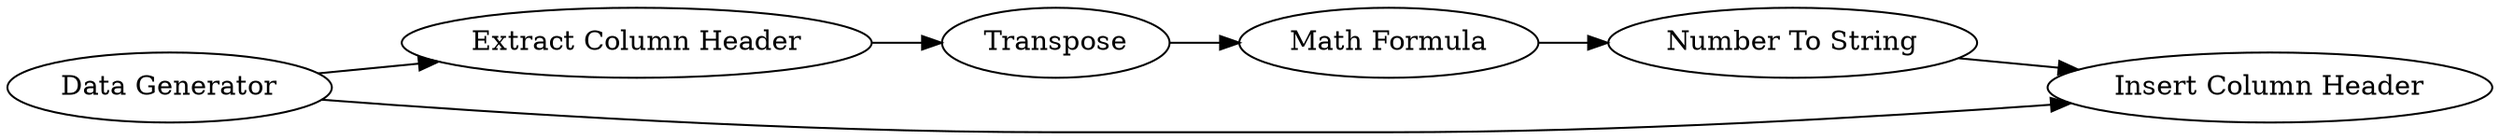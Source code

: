 digraph {
	4 -> 5
	3 -> 4
	5 -> 6
	1 -> 2
	6 -> 2
	1 -> 3
	5 [label="Math Formula"]
	1 [label="Data Generator"]
	4 [label=Transpose]
	6 [label="Number To String"]
	3 [label="Extract Column Header"]
	2 [label="Insert Column Header"]
	rankdir=LR
}
